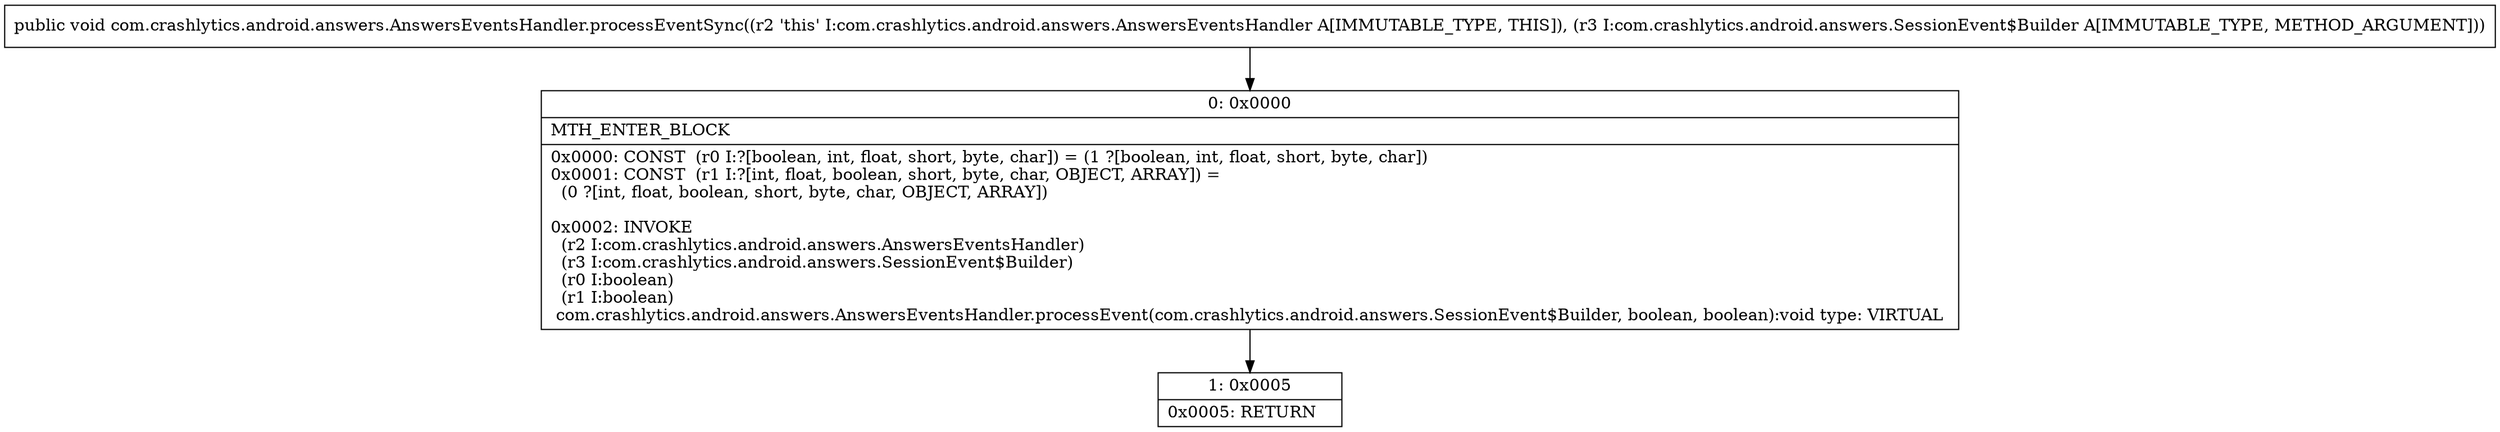 digraph "CFG forcom.crashlytics.android.answers.AnswersEventsHandler.processEventSync(Lcom\/crashlytics\/android\/answers\/SessionEvent$Builder;)V" {
Node_0 [shape=record,label="{0\:\ 0x0000|MTH_ENTER_BLOCK\l|0x0000: CONST  (r0 I:?[boolean, int, float, short, byte, char]) = (1 ?[boolean, int, float, short, byte, char]) \l0x0001: CONST  (r1 I:?[int, float, boolean, short, byte, char, OBJECT, ARRAY]) = \l  (0 ?[int, float, boolean, short, byte, char, OBJECT, ARRAY])\l \l0x0002: INVOKE  \l  (r2 I:com.crashlytics.android.answers.AnswersEventsHandler)\l  (r3 I:com.crashlytics.android.answers.SessionEvent$Builder)\l  (r0 I:boolean)\l  (r1 I:boolean)\l com.crashlytics.android.answers.AnswersEventsHandler.processEvent(com.crashlytics.android.answers.SessionEvent$Builder, boolean, boolean):void type: VIRTUAL \l}"];
Node_1 [shape=record,label="{1\:\ 0x0005|0x0005: RETURN   \l}"];
MethodNode[shape=record,label="{public void com.crashlytics.android.answers.AnswersEventsHandler.processEventSync((r2 'this' I:com.crashlytics.android.answers.AnswersEventsHandler A[IMMUTABLE_TYPE, THIS]), (r3 I:com.crashlytics.android.answers.SessionEvent$Builder A[IMMUTABLE_TYPE, METHOD_ARGUMENT])) }"];
MethodNode -> Node_0;
Node_0 -> Node_1;
}


